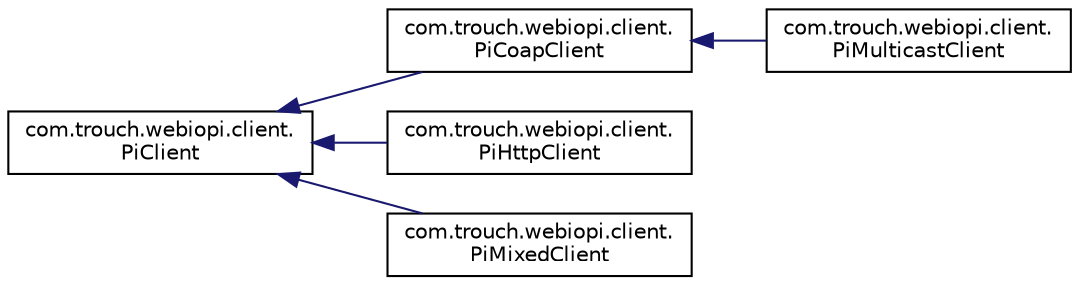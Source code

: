 digraph "Graphical Class Hierarchy"
{
  edge [fontname="Helvetica",fontsize="10",labelfontname="Helvetica",labelfontsize="10"];
  node [fontname="Helvetica",fontsize="10",shape=record];
  rankdir="LR";
  Node1 [label="com.trouch.webiopi.client.\lPiClient",height=0.2,width=0.4,color="black", fillcolor="white", style="filled",URL="$classcom_1_1trouch_1_1webiopi_1_1client_1_1PiClient.html"];
  Node1 -> Node2 [dir="back",color="midnightblue",fontsize="10",style="solid",fontname="Helvetica"];
  Node2 [label="com.trouch.webiopi.client.\lPiCoapClient",height=0.2,width=0.4,color="black", fillcolor="white", style="filled",URL="$classcom_1_1trouch_1_1webiopi_1_1client_1_1PiCoapClient.html"];
  Node2 -> Node3 [dir="back",color="midnightblue",fontsize="10",style="solid",fontname="Helvetica"];
  Node3 [label="com.trouch.webiopi.client.\lPiMulticastClient",height=0.2,width=0.4,color="black", fillcolor="white", style="filled",URL="$classcom_1_1trouch_1_1webiopi_1_1client_1_1PiMulticastClient.html"];
  Node1 -> Node4 [dir="back",color="midnightblue",fontsize="10",style="solid",fontname="Helvetica"];
  Node4 [label="com.trouch.webiopi.client.\lPiHttpClient",height=0.2,width=0.4,color="black", fillcolor="white", style="filled",URL="$classcom_1_1trouch_1_1webiopi_1_1client_1_1PiHttpClient.html"];
  Node1 -> Node5 [dir="back",color="midnightblue",fontsize="10",style="solid",fontname="Helvetica"];
  Node5 [label="com.trouch.webiopi.client.\lPiMixedClient",height=0.2,width=0.4,color="black", fillcolor="white", style="filled",URL="$classcom_1_1trouch_1_1webiopi_1_1client_1_1PiMixedClient.html"];
}
